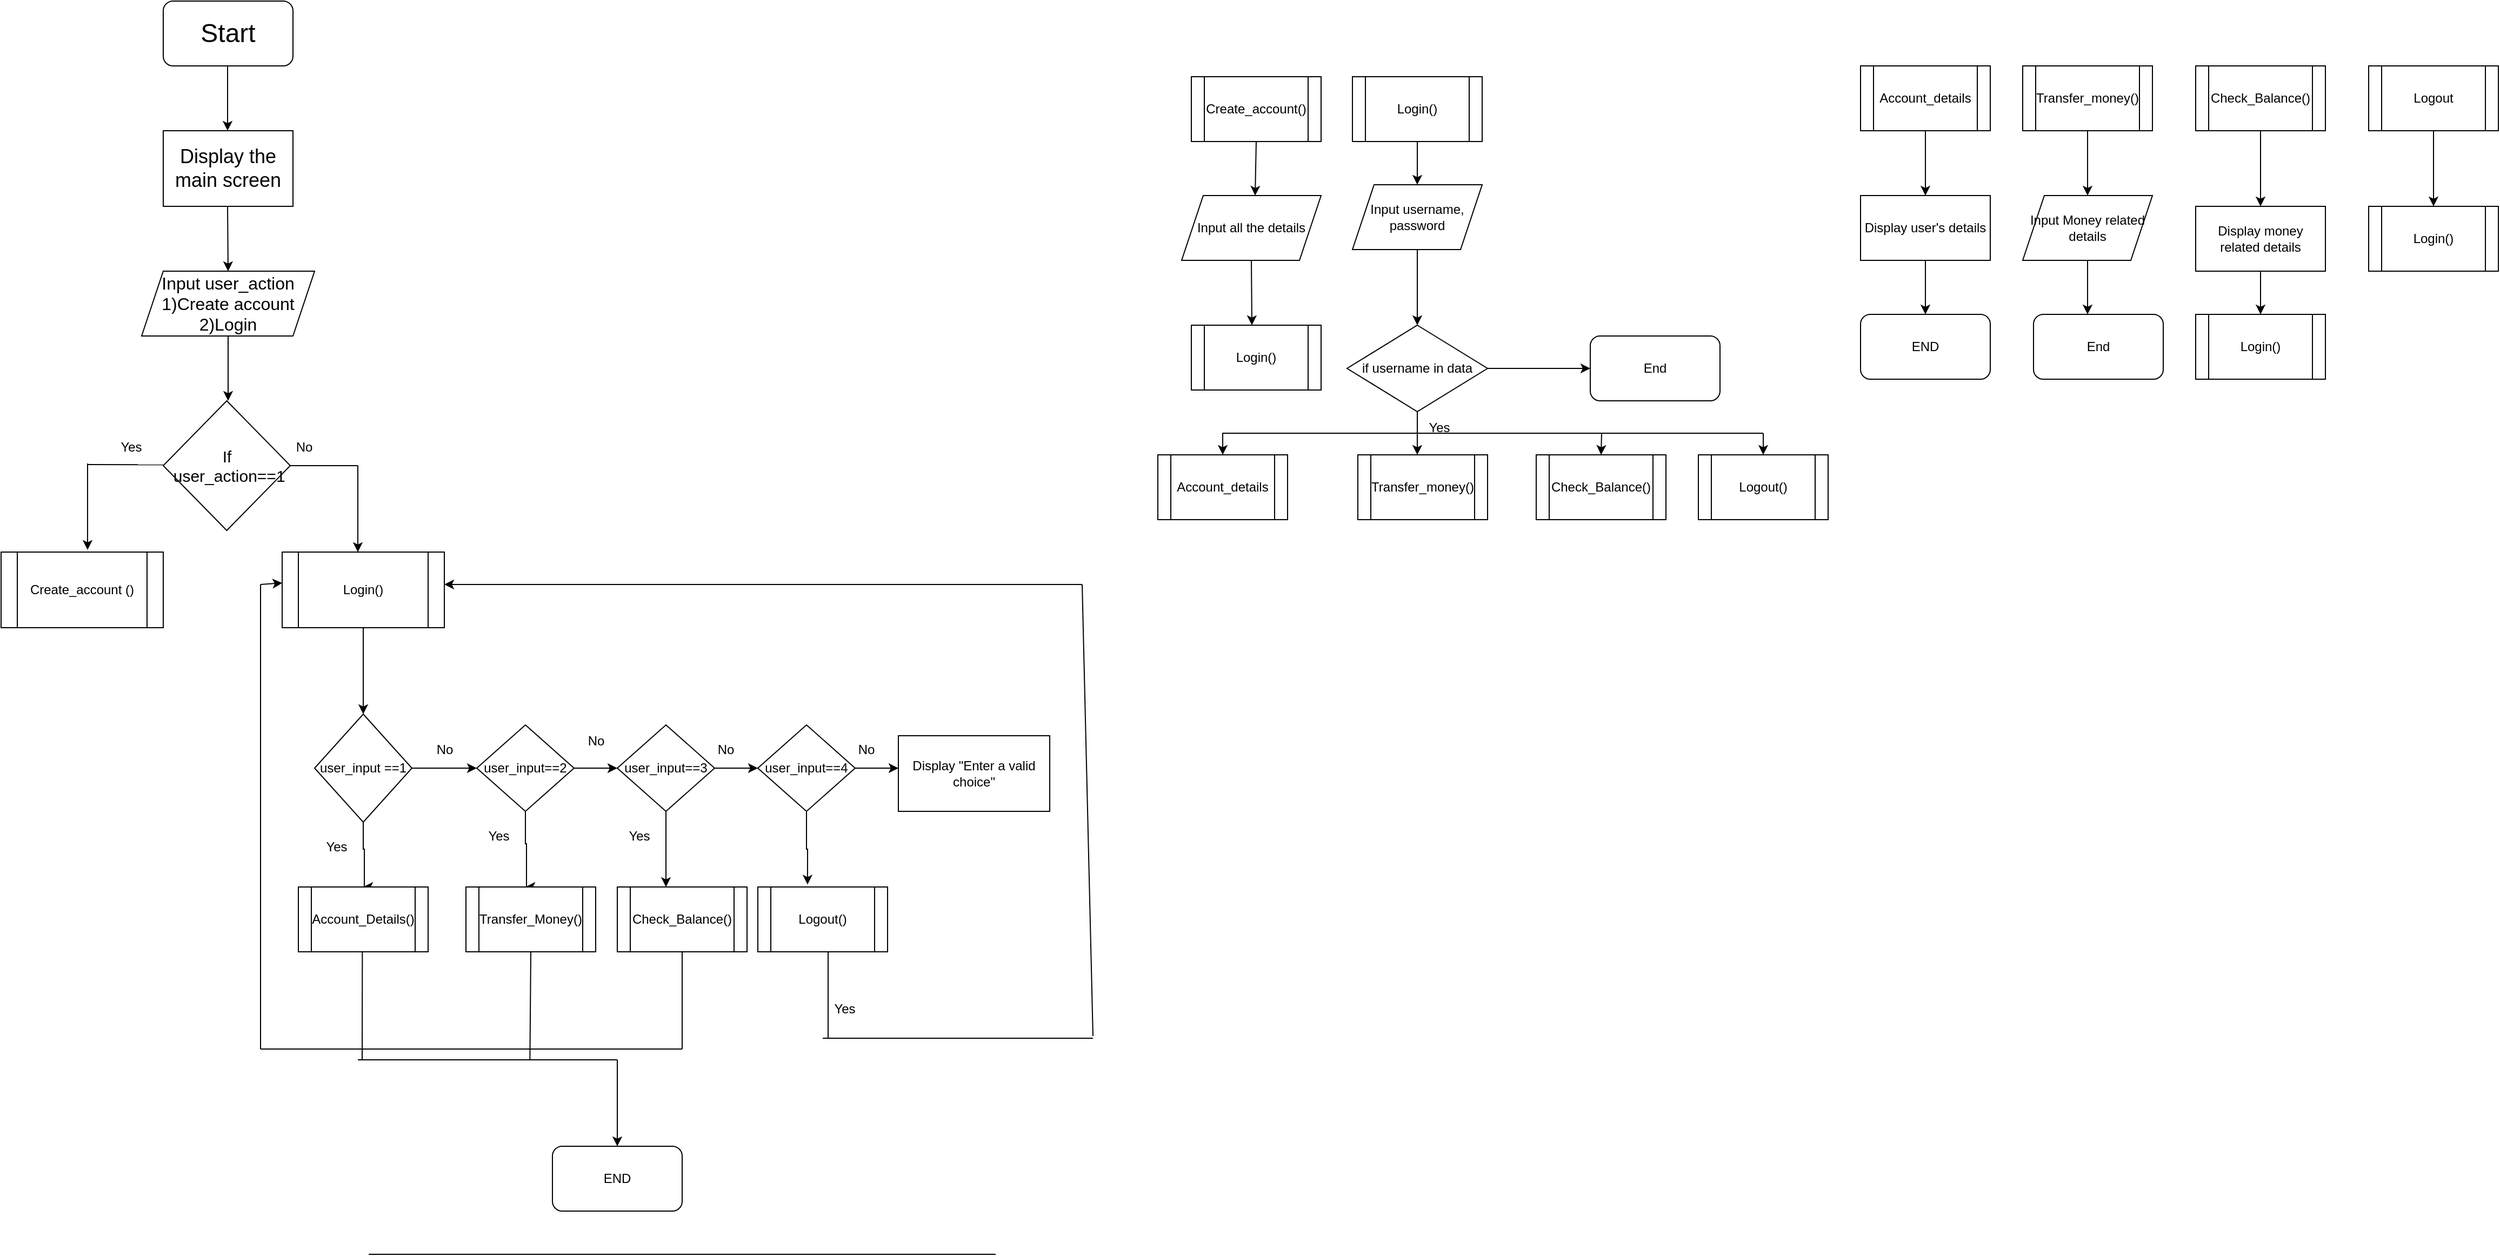 <mxfile version="22.1.4" type="github">
  <diagram id="C5RBs43oDa-KdzZeNtuy" name="Page-1">
    <mxGraphModel dx="2004" dy="1164" grid="1" gridSize="10" guides="1" tooltips="1" connect="1" arrows="1" fold="1" page="1" pageScale="1" pageWidth="827" pageHeight="1169" math="0" shadow="0">
      <root>
        <mxCell id="WIyWlLk6GJQsqaUBKTNV-0" />
        <mxCell id="WIyWlLk6GJQsqaUBKTNV-1" parent="WIyWlLk6GJQsqaUBKTNV-0" />
        <mxCell id="Xa4yRh460kIvpp_SNqgz-0" value="&lt;font style=&quot;font-size: 24px;&quot;&gt;Start&lt;/font&gt;" style="rounded=1;whiteSpace=wrap;html=1;" parent="WIyWlLk6GJQsqaUBKTNV-1" vertex="1">
          <mxGeometry x="170" y="20" width="120" height="60" as="geometry" />
        </mxCell>
        <mxCell id="Xa4yRh460kIvpp_SNqgz-1" value="" style="endArrow=classic;html=1;rounded=0;" parent="WIyWlLk6GJQsqaUBKTNV-1" edge="1">
          <mxGeometry width="50" height="50" relative="1" as="geometry">
            <mxPoint x="229.5" y="80" as="sourcePoint" />
            <mxPoint x="230" y="140" as="targetPoint" />
            <Array as="points">
              <mxPoint x="229.5" y="140" />
            </Array>
          </mxGeometry>
        </mxCell>
        <mxCell id="Xa4yRh460kIvpp_SNqgz-2" value="&lt;font style=&quot;font-size: 18px;&quot;&gt;Display the main screen&lt;/font&gt;" style="rounded=0;whiteSpace=wrap;html=1;" parent="WIyWlLk6GJQsqaUBKTNV-1" vertex="1">
          <mxGeometry x="170" y="140" width="120" height="70" as="geometry" />
        </mxCell>
        <mxCell id="Xa4yRh460kIvpp_SNqgz-3" value="" style="endArrow=classic;html=1;rounded=0;" parent="WIyWlLk6GJQsqaUBKTNV-1" edge="1">
          <mxGeometry width="50" height="50" relative="1" as="geometry">
            <mxPoint x="229.5" y="210" as="sourcePoint" />
            <mxPoint x="230" y="270" as="targetPoint" />
          </mxGeometry>
        </mxCell>
        <mxCell id="Xa4yRh460kIvpp_SNqgz-5" style="edgeStyle=orthogonalEdgeStyle;rounded=0;orthogonalLoop=1;jettySize=auto;html=1;exitX=0.5;exitY=1;exitDx=0;exitDy=0;" parent="WIyWlLk6GJQsqaUBKTNV-1" source="Xa4yRh460kIvpp_SNqgz-4" edge="1">
          <mxGeometry relative="1" as="geometry">
            <mxPoint x="230" y="390" as="targetPoint" />
          </mxGeometry>
        </mxCell>
        <mxCell id="Xa4yRh460kIvpp_SNqgz-4" value="&lt;font style=&quot;font-size: 16px;&quot;&gt;Input user_action&lt;br&gt;1)Create account&lt;br&gt;2)Login&lt;/font&gt;" style="shape=parallelogram;perimeter=parallelogramPerimeter;whiteSpace=wrap;html=1;fixedSize=1;" parent="WIyWlLk6GJQsqaUBKTNV-1" vertex="1">
          <mxGeometry x="150" y="270" width="160" height="60" as="geometry" />
        </mxCell>
        <mxCell id="Xa4yRh460kIvpp_SNqgz-6" value="&lt;font style=&quot;font-size: 15px;&quot;&gt;If&lt;br&gt;&amp;nbsp;user_action==1&lt;/font&gt;" style="rhombus;whiteSpace=wrap;html=1;" parent="WIyWlLk6GJQsqaUBKTNV-1" vertex="1">
          <mxGeometry x="170" y="390" width="117.5" height="120" as="geometry" />
        </mxCell>
        <mxCell id="Xa4yRh460kIvpp_SNqgz-67" value="" style="endArrow=none;html=1;rounded=0;" parent="WIyWlLk6GJQsqaUBKTNV-1" edge="1">
          <mxGeometry width="50" height="50" relative="1" as="geometry">
            <mxPoint x="360" y="1180" as="sourcePoint" />
            <mxPoint x="940" y="1180" as="targetPoint" />
          </mxGeometry>
        </mxCell>
        <mxCell id="-MgJhxxluUtPRc6EGgjl-3" value="Yes" style="text;html=1;align=center;verticalAlign=middle;resizable=0;points=[];autosize=1;strokeColor=none;fillColor=none;" parent="WIyWlLk6GJQsqaUBKTNV-1" vertex="1">
          <mxGeometry x="120" y="418" width="40" height="30" as="geometry" />
        </mxCell>
        <mxCell id="-MgJhxxluUtPRc6EGgjl-4" value="No" style="text;html=1;align=center;verticalAlign=middle;resizable=0;points=[];autosize=1;strokeColor=none;fillColor=none;" parent="WIyWlLk6GJQsqaUBKTNV-1" vertex="1">
          <mxGeometry x="280" y="418" width="40" height="30" as="geometry" />
        </mxCell>
        <mxCell id="-MgJhxxluUtPRc6EGgjl-5" value="" style="endArrow=classic;html=1;rounded=0;" parent="WIyWlLk6GJQsqaUBKTNV-1" edge="1">
          <mxGeometry width="50" height="50" relative="1" as="geometry">
            <mxPoint x="100" y="448" as="sourcePoint" />
            <mxPoint x="100" y="528" as="targetPoint" />
          </mxGeometry>
        </mxCell>
        <mxCell id="-MgJhxxluUtPRc6EGgjl-6" value="" style="endArrow=none;html=1;rounded=0;entryX=0.083;entryY=0.767;entryDx=0;entryDy=0;entryPerimeter=0;" parent="WIyWlLk6GJQsqaUBKTNV-1" edge="1">
          <mxGeometry width="50" height="50" relative="1" as="geometry">
            <mxPoint x="100" y="449" as="sourcePoint" />
            <mxPoint x="170.0" y="449.18" as="targetPoint" />
          </mxGeometry>
        </mxCell>
        <mxCell id="-MgJhxxluUtPRc6EGgjl-7" value="Create_account ()" style="shape=process;whiteSpace=wrap;html=1;backgroundOutline=1;" parent="WIyWlLk6GJQsqaUBKTNV-1" vertex="1">
          <mxGeometry x="20" y="530" width="150" height="70" as="geometry" />
        </mxCell>
        <mxCell id="-MgJhxxluUtPRc6EGgjl-8" value="" style="endArrow=none;html=1;rounded=0;" parent="WIyWlLk6GJQsqaUBKTNV-1" edge="1">
          <mxGeometry width="50" height="50" relative="1" as="geometry">
            <mxPoint x="287.5" y="450" as="sourcePoint" />
            <mxPoint x="350" y="450" as="targetPoint" />
          </mxGeometry>
        </mxCell>
        <mxCell id="-MgJhxxluUtPRc6EGgjl-9" value="" style="endArrow=classic;html=1;rounded=0;" parent="WIyWlLk6GJQsqaUBKTNV-1" edge="1">
          <mxGeometry width="50" height="50" relative="1" as="geometry">
            <mxPoint x="350" y="450" as="sourcePoint" />
            <mxPoint x="350" y="530" as="targetPoint" />
          </mxGeometry>
        </mxCell>
        <mxCell id="-MgJhxxluUtPRc6EGgjl-11" style="edgeStyle=orthogonalEdgeStyle;rounded=0;orthogonalLoop=1;jettySize=auto;html=1;exitX=0.5;exitY=1;exitDx=0;exitDy=0;" parent="WIyWlLk6GJQsqaUBKTNV-1" source="-MgJhxxluUtPRc6EGgjl-10" edge="1">
          <mxGeometry relative="1" as="geometry">
            <mxPoint x="355" y="680" as="targetPoint" />
          </mxGeometry>
        </mxCell>
        <mxCell id="-MgJhxxluUtPRc6EGgjl-10" value="Login()" style="shape=process;whiteSpace=wrap;html=1;backgroundOutline=1;" parent="WIyWlLk6GJQsqaUBKTNV-1" vertex="1">
          <mxGeometry x="280" y="530" width="150" height="70" as="geometry" />
        </mxCell>
        <mxCell id="-MgJhxxluUtPRc6EGgjl-13" style="edgeStyle=orthogonalEdgeStyle;rounded=0;orthogonalLoop=1;jettySize=auto;html=1;exitX=0.5;exitY=1;exitDx=0;exitDy=0;" parent="WIyWlLk6GJQsqaUBKTNV-1" source="-MgJhxxluUtPRc6EGgjl-12" edge="1">
          <mxGeometry relative="1" as="geometry">
            <mxPoint x="355" y="840" as="targetPoint" />
            <Array as="points">
              <mxPoint x="355" y="805" />
              <mxPoint x="356" y="830" />
            </Array>
          </mxGeometry>
        </mxCell>
        <mxCell id="-MgJhxxluUtPRc6EGgjl-14" style="edgeStyle=orthogonalEdgeStyle;rounded=0;orthogonalLoop=1;jettySize=auto;html=1;exitX=1;exitY=0.5;exitDx=0;exitDy=0;" parent="WIyWlLk6GJQsqaUBKTNV-1" source="-MgJhxxluUtPRc6EGgjl-12" target="-MgJhxxluUtPRc6EGgjl-15" edge="1">
          <mxGeometry relative="1" as="geometry">
            <mxPoint x="460" y="730" as="targetPoint" />
          </mxGeometry>
        </mxCell>
        <mxCell id="-MgJhxxluUtPRc6EGgjl-12" value="user_input ==1" style="rhombus;whiteSpace=wrap;html=1;" parent="WIyWlLk6GJQsqaUBKTNV-1" vertex="1">
          <mxGeometry x="310" y="680" width="90" height="100" as="geometry" />
        </mxCell>
        <mxCell id="-MgJhxxluUtPRc6EGgjl-16" style="edgeStyle=orthogonalEdgeStyle;rounded=0;orthogonalLoop=1;jettySize=auto;html=1;exitX=1;exitY=0.5;exitDx=0;exitDy=0;" parent="WIyWlLk6GJQsqaUBKTNV-1" source="-MgJhxxluUtPRc6EGgjl-15" target="-MgJhxxluUtPRc6EGgjl-17" edge="1">
          <mxGeometry relative="1" as="geometry">
            <mxPoint x="590" y="730" as="targetPoint" />
          </mxGeometry>
        </mxCell>
        <mxCell id="-MgJhxxluUtPRc6EGgjl-20" style="edgeStyle=orthogonalEdgeStyle;rounded=0;orthogonalLoop=1;jettySize=auto;html=1;exitX=0.5;exitY=1;exitDx=0;exitDy=0;" parent="WIyWlLk6GJQsqaUBKTNV-1" source="-MgJhxxluUtPRc6EGgjl-15" edge="1">
          <mxGeometry relative="1" as="geometry">
            <mxPoint x="505" y="840" as="targetPoint" />
            <Array as="points">
              <mxPoint x="505" y="800" />
              <mxPoint x="506" y="830" />
            </Array>
          </mxGeometry>
        </mxCell>
        <mxCell id="-MgJhxxluUtPRc6EGgjl-15" value="user_input==2" style="rhombus;whiteSpace=wrap;html=1;" parent="WIyWlLk6GJQsqaUBKTNV-1" vertex="1">
          <mxGeometry x="460" y="690" width="90" height="80" as="geometry" />
        </mxCell>
        <mxCell id="-MgJhxxluUtPRc6EGgjl-18" style="edgeStyle=orthogonalEdgeStyle;rounded=0;orthogonalLoop=1;jettySize=auto;html=1;exitX=1;exitY=0.5;exitDx=0;exitDy=0;" parent="WIyWlLk6GJQsqaUBKTNV-1" source="-MgJhxxluUtPRc6EGgjl-17" target="-MgJhxxluUtPRc6EGgjl-19" edge="1">
          <mxGeometry relative="1" as="geometry">
            <mxPoint x="720" y="730" as="targetPoint" />
          </mxGeometry>
        </mxCell>
        <mxCell id="-MgJhxxluUtPRc6EGgjl-37" style="edgeStyle=orthogonalEdgeStyle;rounded=0;orthogonalLoop=1;jettySize=auto;html=1;exitX=0.5;exitY=1;exitDx=0;exitDy=0;" parent="WIyWlLk6GJQsqaUBKTNV-1" source="-MgJhxxluUtPRc6EGgjl-17" edge="1">
          <mxGeometry relative="1" as="geometry">
            <mxPoint x="635" y="840" as="targetPoint" />
          </mxGeometry>
        </mxCell>
        <mxCell id="-MgJhxxluUtPRc6EGgjl-17" value="user_input==3" style="rhombus;whiteSpace=wrap;html=1;" parent="WIyWlLk6GJQsqaUBKTNV-1" vertex="1">
          <mxGeometry x="590" y="690" width="90" height="80" as="geometry" />
        </mxCell>
        <mxCell id="-MgJhxxluUtPRc6EGgjl-29" style="edgeStyle=orthogonalEdgeStyle;rounded=0;orthogonalLoop=1;jettySize=auto;html=1;exitX=1;exitY=0.5;exitDx=0;exitDy=0;" parent="WIyWlLk6GJQsqaUBKTNV-1" source="-MgJhxxluUtPRc6EGgjl-19" edge="1">
          <mxGeometry relative="1" as="geometry">
            <mxPoint x="850" y="730" as="targetPoint" />
          </mxGeometry>
        </mxCell>
        <mxCell id="-MgJhxxluUtPRc6EGgjl-19" value="user_input==4" style="rhombus;whiteSpace=wrap;html=1;" parent="WIyWlLk6GJQsqaUBKTNV-1" vertex="1">
          <mxGeometry x="720" y="690" width="90" height="80" as="geometry" />
        </mxCell>
        <mxCell id="-MgJhxxluUtPRc6EGgjl-23" value="Yes" style="text;html=1;align=center;verticalAlign=middle;resizable=0;points=[];autosize=1;strokeColor=none;fillColor=none;" parent="WIyWlLk6GJQsqaUBKTNV-1" vertex="1">
          <mxGeometry x="310" y="788" width="40" height="30" as="geometry" />
        </mxCell>
        <mxCell id="-MgJhxxluUtPRc6EGgjl-24" value="No" style="text;html=1;align=center;verticalAlign=middle;resizable=0;points=[];autosize=1;strokeColor=none;fillColor=none;" parent="WIyWlLk6GJQsqaUBKTNV-1" vertex="1">
          <mxGeometry x="410" y="698" width="40" height="30" as="geometry" />
        </mxCell>
        <mxCell id="-MgJhxxluUtPRc6EGgjl-25" value="Yes" style="text;html=1;align=center;verticalAlign=middle;resizable=0;points=[];autosize=1;strokeColor=none;fillColor=none;" parent="WIyWlLk6GJQsqaUBKTNV-1" vertex="1">
          <mxGeometry x="460" y="778" width="40" height="30" as="geometry" />
        </mxCell>
        <mxCell id="-MgJhxxluUtPRc6EGgjl-26" value="No" style="text;html=1;align=center;verticalAlign=middle;resizable=0;points=[];autosize=1;strokeColor=none;fillColor=none;" parent="WIyWlLk6GJQsqaUBKTNV-1" vertex="1">
          <mxGeometry x="550" y="690" width="40" height="30" as="geometry" />
        </mxCell>
        <mxCell id="-MgJhxxluUtPRc6EGgjl-27" value="Yes" style="text;html=1;align=center;verticalAlign=middle;resizable=0;points=[];autosize=1;strokeColor=none;fillColor=none;" parent="WIyWlLk6GJQsqaUBKTNV-1" vertex="1">
          <mxGeometry x="590" y="778" width="40" height="30" as="geometry" />
        </mxCell>
        <mxCell id="-MgJhxxluUtPRc6EGgjl-28" value="No" style="text;html=1;align=center;verticalAlign=middle;resizable=0;points=[];autosize=1;strokeColor=none;fillColor=none;" parent="WIyWlLk6GJQsqaUBKTNV-1" vertex="1">
          <mxGeometry x="670" y="698" width="40" height="30" as="geometry" />
        </mxCell>
        <mxCell id="-MgJhxxluUtPRc6EGgjl-30" value="Yes" style="text;html=1;align=center;verticalAlign=middle;resizable=0;points=[];autosize=1;strokeColor=none;fillColor=none;" parent="WIyWlLk6GJQsqaUBKTNV-1" vertex="1">
          <mxGeometry x="780" y="938" width="40" height="30" as="geometry" />
        </mxCell>
        <mxCell id="-MgJhxxluUtPRc6EGgjl-31" value="No" style="text;html=1;align=center;verticalAlign=middle;resizable=0;points=[];autosize=1;strokeColor=none;fillColor=none;" parent="WIyWlLk6GJQsqaUBKTNV-1" vertex="1">
          <mxGeometry x="800" y="698" width="40" height="30" as="geometry" />
        </mxCell>
        <mxCell id="-MgJhxxluUtPRc6EGgjl-32" value="Display &quot;Enter a valid choice&quot;" style="rounded=0;whiteSpace=wrap;html=1;" parent="WIyWlLk6GJQsqaUBKTNV-1" vertex="1">
          <mxGeometry x="850" y="700" width="140" height="70" as="geometry" />
        </mxCell>
        <mxCell id="-MgJhxxluUtPRc6EGgjl-33" value="Account_Details()" style="shape=process;whiteSpace=wrap;html=1;backgroundOutline=1;" parent="WIyWlLk6GJQsqaUBKTNV-1" vertex="1">
          <mxGeometry x="295" y="840" width="120" height="60" as="geometry" />
        </mxCell>
        <mxCell id="-MgJhxxluUtPRc6EGgjl-34" value="Transfer_Money()" style="shape=process;whiteSpace=wrap;html=1;backgroundOutline=1;" parent="WIyWlLk6GJQsqaUBKTNV-1" vertex="1">
          <mxGeometry x="450" y="840" width="120" height="60" as="geometry" />
        </mxCell>
        <mxCell id="-MgJhxxluUtPRc6EGgjl-35" value="Check_Balance()" style="shape=process;whiteSpace=wrap;html=1;backgroundOutline=1;" parent="WIyWlLk6GJQsqaUBKTNV-1" vertex="1">
          <mxGeometry x="590" y="840" width="120" height="60" as="geometry" />
        </mxCell>
        <mxCell id="-MgJhxxluUtPRc6EGgjl-38" value="Logout()" style="shape=process;whiteSpace=wrap;html=1;backgroundOutline=1;" parent="WIyWlLk6GJQsqaUBKTNV-1" vertex="1">
          <mxGeometry x="720" y="840" width="120" height="60" as="geometry" />
        </mxCell>
        <mxCell id="-MgJhxxluUtPRc6EGgjl-39" style="edgeStyle=orthogonalEdgeStyle;rounded=0;orthogonalLoop=1;jettySize=auto;html=1;exitX=0.5;exitY=1;exitDx=0;exitDy=0;entryX=0.383;entryY=-0.037;entryDx=0;entryDy=0;entryPerimeter=0;" parent="WIyWlLk6GJQsqaUBKTNV-1" source="-MgJhxxluUtPRc6EGgjl-19" target="-MgJhxxluUtPRc6EGgjl-38" edge="1">
          <mxGeometry relative="1" as="geometry" />
        </mxCell>
        <mxCell id="-MgJhxxluUtPRc6EGgjl-40" value="" style="endArrow=none;html=1;rounded=0;" parent="WIyWlLk6GJQsqaUBKTNV-1" edge="1">
          <mxGeometry width="50" height="50" relative="1" as="geometry">
            <mxPoint x="354.17" y="900" as="sourcePoint" />
            <mxPoint x="354" y="1000" as="targetPoint" />
          </mxGeometry>
        </mxCell>
        <mxCell id="-MgJhxxluUtPRc6EGgjl-41" value="" style="endArrow=none;html=1;rounded=0;" parent="WIyWlLk6GJQsqaUBKTNV-1" edge="1">
          <mxGeometry width="50" height="50" relative="1" as="geometry">
            <mxPoint x="350" y="1000" as="sourcePoint" />
            <mxPoint x="590" y="1000" as="targetPoint" />
          </mxGeometry>
        </mxCell>
        <mxCell id="-MgJhxxluUtPRc6EGgjl-42" value="" style="endArrow=none;html=1;rounded=0;exitX=0.5;exitY=1;exitDx=0;exitDy=0;" parent="WIyWlLk6GJQsqaUBKTNV-1" source="-MgJhxxluUtPRc6EGgjl-34" edge="1">
          <mxGeometry width="50" height="50" relative="1" as="geometry">
            <mxPoint x="509.17" y="910" as="sourcePoint" />
            <mxPoint x="509.17" y="1000" as="targetPoint" />
          </mxGeometry>
        </mxCell>
        <mxCell id="-MgJhxxluUtPRc6EGgjl-43" value="" style="endArrow=none;html=1;rounded=0;" parent="WIyWlLk6GJQsqaUBKTNV-1" edge="1">
          <mxGeometry width="50" height="50" relative="1" as="geometry">
            <mxPoint x="650" y="990" as="sourcePoint" />
            <mxPoint x="650" y="900" as="targetPoint" />
          </mxGeometry>
        </mxCell>
        <mxCell id="-MgJhxxluUtPRc6EGgjl-44" value="" style="endArrow=none;html=1;rounded=0;" parent="WIyWlLk6GJQsqaUBKTNV-1" edge="1">
          <mxGeometry width="50" height="50" relative="1" as="geometry">
            <mxPoint x="785" y="980" as="sourcePoint" />
            <mxPoint x="785" y="900" as="targetPoint" />
          </mxGeometry>
        </mxCell>
        <mxCell id="-MgJhxxluUtPRc6EGgjl-46" value="" style="endArrow=classic;html=1;rounded=0;" parent="WIyWlLk6GJQsqaUBKTNV-1" edge="1">
          <mxGeometry width="50" height="50" relative="1" as="geometry">
            <mxPoint x="590" y="1000" as="sourcePoint" />
            <mxPoint x="590" y="1080" as="targetPoint" />
          </mxGeometry>
        </mxCell>
        <mxCell id="-MgJhxxluUtPRc6EGgjl-47" value="END" style="rounded=1;whiteSpace=wrap;html=1;" parent="WIyWlLk6GJQsqaUBKTNV-1" vertex="1">
          <mxGeometry x="530" y="1080" width="120" height="60" as="geometry" />
        </mxCell>
        <mxCell id="-sfCZhzRMHJYE4BrTCrQ-0" value="" style="endArrow=none;html=1;rounded=0;" edge="1" parent="WIyWlLk6GJQsqaUBKTNV-1">
          <mxGeometry width="50" height="50" relative="1" as="geometry">
            <mxPoint x="260" y="990" as="sourcePoint" />
            <mxPoint x="650" y="990" as="targetPoint" />
          </mxGeometry>
        </mxCell>
        <mxCell id="-sfCZhzRMHJYE4BrTCrQ-1" value="" style="endArrow=none;html=1;rounded=0;" edge="1" parent="WIyWlLk6GJQsqaUBKTNV-1">
          <mxGeometry width="50" height="50" relative="1" as="geometry">
            <mxPoint x="260" y="990" as="sourcePoint" />
            <mxPoint x="260" y="560" as="targetPoint" />
          </mxGeometry>
        </mxCell>
        <mxCell id="-sfCZhzRMHJYE4BrTCrQ-2" value="" style="endArrow=classic;html=1;rounded=0;entryX=0.001;entryY=0.409;entryDx=0;entryDy=0;entryPerimeter=0;" edge="1" parent="WIyWlLk6GJQsqaUBKTNV-1" target="-MgJhxxluUtPRc6EGgjl-10">
          <mxGeometry width="50" height="50" relative="1" as="geometry">
            <mxPoint x="260" y="560" as="sourcePoint" />
            <mxPoint x="310" y="510" as="targetPoint" />
          </mxGeometry>
        </mxCell>
        <mxCell id="-sfCZhzRMHJYE4BrTCrQ-3" value="" style="endArrow=none;html=1;rounded=0;" edge="1" parent="WIyWlLk6GJQsqaUBKTNV-1">
          <mxGeometry width="50" height="50" relative="1" as="geometry">
            <mxPoint x="780" y="980" as="sourcePoint" />
            <mxPoint x="1030" y="980" as="targetPoint" />
          </mxGeometry>
        </mxCell>
        <mxCell id="-sfCZhzRMHJYE4BrTCrQ-4" value="" style="endArrow=none;html=1;rounded=0;" edge="1" parent="WIyWlLk6GJQsqaUBKTNV-1">
          <mxGeometry width="50" height="50" relative="1" as="geometry">
            <mxPoint x="1030" y="978" as="sourcePoint" />
            <mxPoint x="1020" y="560" as="targetPoint" />
          </mxGeometry>
        </mxCell>
        <mxCell id="-sfCZhzRMHJYE4BrTCrQ-5" value="" style="endArrow=classic;html=1;rounded=0;" edge="1" parent="WIyWlLk6GJQsqaUBKTNV-1">
          <mxGeometry width="50" height="50" relative="1" as="geometry">
            <mxPoint x="1020" y="560" as="sourcePoint" />
            <mxPoint x="430" y="560" as="targetPoint" />
          </mxGeometry>
        </mxCell>
        <mxCell id="-sfCZhzRMHJYE4BrTCrQ-6" value="Create_account()" style="shape=process;whiteSpace=wrap;html=1;backgroundOutline=1;" vertex="1" parent="WIyWlLk6GJQsqaUBKTNV-1">
          <mxGeometry x="1121" y="90" width="120" height="60" as="geometry" />
        </mxCell>
        <mxCell id="-sfCZhzRMHJYE4BrTCrQ-7" value="" style="endArrow=classic;html=1;rounded=0;exitX=0.5;exitY=1;exitDx=0;exitDy=0;" edge="1" parent="WIyWlLk6GJQsqaUBKTNV-1" source="-sfCZhzRMHJYE4BrTCrQ-6">
          <mxGeometry width="50" height="50" relative="1" as="geometry">
            <mxPoint x="1180" y="390" as="sourcePoint" />
            <mxPoint x="1180" y="200" as="targetPoint" />
          </mxGeometry>
        </mxCell>
        <mxCell id="-sfCZhzRMHJYE4BrTCrQ-8" value="Input all the details" style="shape=parallelogram;perimeter=parallelogramPerimeter;whiteSpace=wrap;html=1;fixedSize=1;" vertex="1" parent="WIyWlLk6GJQsqaUBKTNV-1">
          <mxGeometry x="1112" y="200" width="129" height="60" as="geometry" />
        </mxCell>
        <mxCell id="-sfCZhzRMHJYE4BrTCrQ-9" value="" style="endArrow=classic;html=1;rounded=0;exitX=0.5;exitY=1;exitDx=0;exitDy=0;" edge="1" parent="WIyWlLk6GJQsqaUBKTNV-1" source="-sfCZhzRMHJYE4BrTCrQ-8">
          <mxGeometry width="50" height="50" relative="1" as="geometry">
            <mxPoint x="1180" y="390" as="sourcePoint" />
            <mxPoint x="1177" y="320" as="targetPoint" />
          </mxGeometry>
        </mxCell>
        <mxCell id="-sfCZhzRMHJYE4BrTCrQ-10" value="Login()" style="shape=process;whiteSpace=wrap;html=1;backgroundOutline=1;" vertex="1" parent="WIyWlLk6GJQsqaUBKTNV-1">
          <mxGeometry x="1121" y="320" width="120" height="60" as="geometry" />
        </mxCell>
        <mxCell id="-sfCZhzRMHJYE4BrTCrQ-11" value="Login()" style="shape=process;whiteSpace=wrap;html=1;backgroundOutline=1;" vertex="1" parent="WIyWlLk6GJQsqaUBKTNV-1">
          <mxGeometry x="1270" y="90" width="120" height="60" as="geometry" />
        </mxCell>
        <mxCell id="-sfCZhzRMHJYE4BrTCrQ-12" value="" style="endArrow=classic;html=1;rounded=0;exitX=0.5;exitY=1;exitDx=0;exitDy=0;" edge="1" parent="WIyWlLk6GJQsqaUBKTNV-1" source="-sfCZhzRMHJYE4BrTCrQ-11">
          <mxGeometry width="50" height="50" relative="1" as="geometry">
            <mxPoint x="1305" y="230" as="sourcePoint" />
            <mxPoint x="1330" y="190" as="targetPoint" />
          </mxGeometry>
        </mxCell>
        <mxCell id="-sfCZhzRMHJYE4BrTCrQ-14" style="edgeStyle=orthogonalEdgeStyle;rounded=0;orthogonalLoop=1;jettySize=auto;html=1;exitX=0.5;exitY=1;exitDx=0;exitDy=0;" edge="1" parent="WIyWlLk6GJQsqaUBKTNV-1" source="-sfCZhzRMHJYE4BrTCrQ-13" target="-sfCZhzRMHJYE4BrTCrQ-15">
          <mxGeometry relative="1" as="geometry">
            <mxPoint x="1330" y="280" as="targetPoint" />
          </mxGeometry>
        </mxCell>
        <mxCell id="-sfCZhzRMHJYE4BrTCrQ-13" value="Input username, password" style="shape=parallelogram;perimeter=parallelogramPerimeter;whiteSpace=wrap;html=1;fixedSize=1;" vertex="1" parent="WIyWlLk6GJQsqaUBKTNV-1">
          <mxGeometry x="1270" y="190" width="120" height="60" as="geometry" />
        </mxCell>
        <mxCell id="-sfCZhzRMHJYE4BrTCrQ-16" style="edgeStyle=orthogonalEdgeStyle;rounded=0;orthogonalLoop=1;jettySize=auto;html=1;exitX=0.5;exitY=1;exitDx=0;exitDy=0;" edge="1" parent="WIyWlLk6GJQsqaUBKTNV-1" source="-sfCZhzRMHJYE4BrTCrQ-15">
          <mxGeometry relative="1" as="geometry">
            <mxPoint x="1330" y="440" as="targetPoint" />
          </mxGeometry>
        </mxCell>
        <mxCell id="-sfCZhzRMHJYE4BrTCrQ-21" style="edgeStyle=orthogonalEdgeStyle;rounded=0;orthogonalLoop=1;jettySize=auto;html=1;exitX=0.5;exitY=1;exitDx=0;exitDy=0;" edge="1" parent="WIyWlLk6GJQsqaUBKTNV-1" source="-sfCZhzRMHJYE4BrTCrQ-15" target="-sfCZhzRMHJYE4BrTCrQ-22">
          <mxGeometry relative="1" as="geometry">
            <mxPoint x="1160" y="440" as="targetPoint" />
          </mxGeometry>
        </mxCell>
        <mxCell id="-sfCZhzRMHJYE4BrTCrQ-23" style="edgeStyle=orthogonalEdgeStyle;rounded=0;orthogonalLoop=1;jettySize=auto;html=1;exitX=0.5;exitY=1;exitDx=0;exitDy=0;" edge="1" parent="WIyWlLk6GJQsqaUBKTNV-1" source="-sfCZhzRMHJYE4BrTCrQ-15">
          <mxGeometry relative="1" as="geometry">
            <mxPoint x="1500" y="440" as="targetPoint" />
          </mxGeometry>
        </mxCell>
        <mxCell id="-sfCZhzRMHJYE4BrTCrQ-30" style="edgeStyle=orthogonalEdgeStyle;rounded=0;orthogonalLoop=1;jettySize=auto;html=1;exitX=1;exitY=0.5;exitDx=0;exitDy=0;" edge="1" parent="WIyWlLk6GJQsqaUBKTNV-1" source="-sfCZhzRMHJYE4BrTCrQ-15">
          <mxGeometry relative="1" as="geometry">
            <mxPoint x="1490" y="360" as="targetPoint" />
          </mxGeometry>
        </mxCell>
        <mxCell id="-sfCZhzRMHJYE4BrTCrQ-15" value="if username in data" style="rhombus;whiteSpace=wrap;html=1;" vertex="1" parent="WIyWlLk6GJQsqaUBKTNV-1">
          <mxGeometry x="1265" y="320" width="130" height="80" as="geometry" />
        </mxCell>
        <mxCell id="-sfCZhzRMHJYE4BrTCrQ-17" value="Yes" style="text;html=1;align=center;verticalAlign=middle;resizable=0;points=[];autosize=1;strokeColor=none;fillColor=none;" vertex="1" parent="WIyWlLk6GJQsqaUBKTNV-1">
          <mxGeometry x="1330" y="400" width="40" height="30" as="geometry" />
        </mxCell>
        <mxCell id="-sfCZhzRMHJYE4BrTCrQ-18" value="Transfer_money()" style="shape=process;whiteSpace=wrap;html=1;backgroundOutline=1;" vertex="1" parent="WIyWlLk6GJQsqaUBKTNV-1">
          <mxGeometry x="1275" y="440" width="120" height="60" as="geometry" />
        </mxCell>
        <mxCell id="-sfCZhzRMHJYE4BrTCrQ-22" value="Account_details" style="shape=process;whiteSpace=wrap;html=1;backgroundOutline=1;" vertex="1" parent="WIyWlLk6GJQsqaUBKTNV-1">
          <mxGeometry x="1090" y="440" width="120" height="60" as="geometry" />
        </mxCell>
        <mxCell id="-sfCZhzRMHJYE4BrTCrQ-24" value="Check_Balance()" style="shape=process;whiteSpace=wrap;html=1;backgroundOutline=1;" vertex="1" parent="WIyWlLk6GJQsqaUBKTNV-1">
          <mxGeometry x="1440" y="440" width="120" height="60" as="geometry" />
        </mxCell>
        <mxCell id="-sfCZhzRMHJYE4BrTCrQ-27" value="" style="endArrow=none;html=1;rounded=0;" edge="1" parent="WIyWlLk6GJQsqaUBKTNV-1">
          <mxGeometry width="50" height="50" relative="1" as="geometry">
            <mxPoint x="1500" y="420" as="sourcePoint" />
            <mxPoint x="1650" y="420" as="targetPoint" />
          </mxGeometry>
        </mxCell>
        <mxCell id="-sfCZhzRMHJYE4BrTCrQ-28" value="" style="endArrow=classic;html=1;rounded=0;" edge="1" parent="WIyWlLk6GJQsqaUBKTNV-1">
          <mxGeometry width="50" height="50" relative="1" as="geometry">
            <mxPoint x="1650" y="420" as="sourcePoint" />
            <mxPoint x="1650" y="440" as="targetPoint" />
          </mxGeometry>
        </mxCell>
        <mxCell id="-sfCZhzRMHJYE4BrTCrQ-29" value="Logout()" style="shape=process;whiteSpace=wrap;html=1;backgroundOutline=1;" vertex="1" parent="WIyWlLk6GJQsqaUBKTNV-1">
          <mxGeometry x="1590" y="440" width="120" height="60" as="geometry" />
        </mxCell>
        <mxCell id="-sfCZhzRMHJYE4BrTCrQ-31" value="End" style="rounded=1;whiteSpace=wrap;html=1;" vertex="1" parent="WIyWlLk6GJQsqaUBKTNV-1">
          <mxGeometry x="1490" y="330" width="120" height="60" as="geometry" />
        </mxCell>
        <mxCell id="-sfCZhzRMHJYE4BrTCrQ-33" style="edgeStyle=orthogonalEdgeStyle;rounded=0;orthogonalLoop=1;jettySize=auto;html=1;exitX=0.5;exitY=1;exitDx=0;exitDy=0;" edge="1" parent="WIyWlLk6GJQsqaUBKTNV-1" source="-sfCZhzRMHJYE4BrTCrQ-32">
          <mxGeometry relative="1" as="geometry">
            <mxPoint x="1800" y="200" as="targetPoint" />
          </mxGeometry>
        </mxCell>
        <mxCell id="-sfCZhzRMHJYE4BrTCrQ-32" value="Account_details" style="shape=process;whiteSpace=wrap;html=1;backgroundOutline=1;" vertex="1" parent="WIyWlLk6GJQsqaUBKTNV-1">
          <mxGeometry x="1740" y="80" width="120" height="60" as="geometry" />
        </mxCell>
        <mxCell id="-sfCZhzRMHJYE4BrTCrQ-40" style="edgeStyle=orthogonalEdgeStyle;rounded=0;orthogonalLoop=1;jettySize=auto;html=1;exitX=0.5;exitY=1;exitDx=0;exitDy=0;" edge="1" parent="WIyWlLk6GJQsqaUBKTNV-1" source="-sfCZhzRMHJYE4BrTCrQ-34">
          <mxGeometry relative="1" as="geometry">
            <mxPoint x="1800" y="310" as="targetPoint" />
          </mxGeometry>
        </mxCell>
        <mxCell id="-sfCZhzRMHJYE4BrTCrQ-34" value="Display user&#39;s details" style="rounded=0;whiteSpace=wrap;html=1;" vertex="1" parent="WIyWlLk6GJQsqaUBKTNV-1">
          <mxGeometry x="1740" y="200" width="120" height="60" as="geometry" />
        </mxCell>
        <mxCell id="-sfCZhzRMHJYE4BrTCrQ-36" style="edgeStyle=orthogonalEdgeStyle;rounded=0;orthogonalLoop=1;jettySize=auto;html=1;exitX=0.5;exitY=1;exitDx=0;exitDy=0;" edge="1" parent="WIyWlLk6GJQsqaUBKTNV-1" source="-sfCZhzRMHJYE4BrTCrQ-35" target="-sfCZhzRMHJYE4BrTCrQ-37">
          <mxGeometry relative="1" as="geometry">
            <mxPoint x="1950" y="200" as="targetPoint" />
          </mxGeometry>
        </mxCell>
        <mxCell id="-sfCZhzRMHJYE4BrTCrQ-35" value="Transfer_money()" style="shape=process;whiteSpace=wrap;html=1;backgroundOutline=1;" vertex="1" parent="WIyWlLk6GJQsqaUBKTNV-1">
          <mxGeometry x="1890" y="80" width="120" height="60" as="geometry" />
        </mxCell>
        <mxCell id="-sfCZhzRMHJYE4BrTCrQ-39" style="edgeStyle=orthogonalEdgeStyle;rounded=0;orthogonalLoop=1;jettySize=auto;html=1;exitX=0.5;exitY=1;exitDx=0;exitDy=0;" edge="1" parent="WIyWlLk6GJQsqaUBKTNV-1" source="-sfCZhzRMHJYE4BrTCrQ-37">
          <mxGeometry relative="1" as="geometry">
            <mxPoint x="1950" y="310" as="targetPoint" />
          </mxGeometry>
        </mxCell>
        <mxCell id="-sfCZhzRMHJYE4BrTCrQ-37" value="Input Money related details" style="shape=parallelogram;perimeter=parallelogramPerimeter;whiteSpace=wrap;html=1;fixedSize=1;" vertex="1" parent="WIyWlLk6GJQsqaUBKTNV-1">
          <mxGeometry x="1890" y="200" width="120" height="60" as="geometry" />
        </mxCell>
        <mxCell id="-sfCZhzRMHJYE4BrTCrQ-44" style="edgeStyle=orthogonalEdgeStyle;rounded=0;orthogonalLoop=1;jettySize=auto;html=1;exitX=0.5;exitY=1;exitDx=0;exitDy=0;" edge="1" parent="WIyWlLk6GJQsqaUBKTNV-1" source="-sfCZhzRMHJYE4BrTCrQ-38" target="-sfCZhzRMHJYE4BrTCrQ-45">
          <mxGeometry relative="1" as="geometry">
            <mxPoint x="2110" y="200" as="targetPoint" />
          </mxGeometry>
        </mxCell>
        <mxCell id="-sfCZhzRMHJYE4BrTCrQ-38" value="Check_Balance()" style="shape=process;whiteSpace=wrap;html=1;backgroundOutline=1;" vertex="1" parent="WIyWlLk6GJQsqaUBKTNV-1">
          <mxGeometry x="2050" y="80" width="120" height="60" as="geometry" />
        </mxCell>
        <mxCell id="-sfCZhzRMHJYE4BrTCrQ-42" value="END" style="rounded=1;whiteSpace=wrap;html=1;" vertex="1" parent="WIyWlLk6GJQsqaUBKTNV-1">
          <mxGeometry x="1740" y="310" width="120" height="60" as="geometry" />
        </mxCell>
        <mxCell id="-sfCZhzRMHJYE4BrTCrQ-43" value="End" style="rounded=1;whiteSpace=wrap;html=1;" vertex="1" parent="WIyWlLk6GJQsqaUBKTNV-1">
          <mxGeometry x="1900" y="310" width="120" height="60" as="geometry" />
        </mxCell>
        <mxCell id="-sfCZhzRMHJYE4BrTCrQ-46" style="edgeStyle=orthogonalEdgeStyle;rounded=0;orthogonalLoop=1;jettySize=auto;html=1;exitX=0.5;exitY=1;exitDx=0;exitDy=0;" edge="1" parent="WIyWlLk6GJQsqaUBKTNV-1" source="-sfCZhzRMHJYE4BrTCrQ-45" target="-sfCZhzRMHJYE4BrTCrQ-47">
          <mxGeometry relative="1" as="geometry">
            <mxPoint x="2110" y="320" as="targetPoint" />
          </mxGeometry>
        </mxCell>
        <mxCell id="-sfCZhzRMHJYE4BrTCrQ-45" value="Display money related details" style="rounded=0;whiteSpace=wrap;html=1;" vertex="1" parent="WIyWlLk6GJQsqaUBKTNV-1">
          <mxGeometry x="2050" y="210" width="120" height="60" as="geometry" />
        </mxCell>
        <mxCell id="-sfCZhzRMHJYE4BrTCrQ-47" value="Login()" style="shape=process;whiteSpace=wrap;html=1;backgroundOutline=1;" vertex="1" parent="WIyWlLk6GJQsqaUBKTNV-1">
          <mxGeometry x="2050" y="310" width="120" height="60" as="geometry" />
        </mxCell>
        <mxCell id="-sfCZhzRMHJYE4BrTCrQ-49" style="edgeStyle=orthogonalEdgeStyle;rounded=0;orthogonalLoop=1;jettySize=auto;html=1;exitX=0.5;exitY=1;exitDx=0;exitDy=0;" edge="1" parent="WIyWlLk6GJQsqaUBKTNV-1" source="-sfCZhzRMHJYE4BrTCrQ-48" target="-sfCZhzRMHJYE4BrTCrQ-50">
          <mxGeometry relative="1" as="geometry">
            <mxPoint x="2270" y="200" as="targetPoint" />
          </mxGeometry>
        </mxCell>
        <mxCell id="-sfCZhzRMHJYE4BrTCrQ-48" value="Logout" style="shape=process;whiteSpace=wrap;html=1;backgroundOutline=1;" vertex="1" parent="WIyWlLk6GJQsqaUBKTNV-1">
          <mxGeometry x="2210" y="80" width="120" height="60" as="geometry" />
        </mxCell>
        <mxCell id="-sfCZhzRMHJYE4BrTCrQ-50" value="Login()" style="shape=process;whiteSpace=wrap;html=1;backgroundOutline=1;" vertex="1" parent="WIyWlLk6GJQsqaUBKTNV-1">
          <mxGeometry x="2210" y="210" width="120" height="60" as="geometry" />
        </mxCell>
      </root>
    </mxGraphModel>
  </diagram>
</mxfile>
